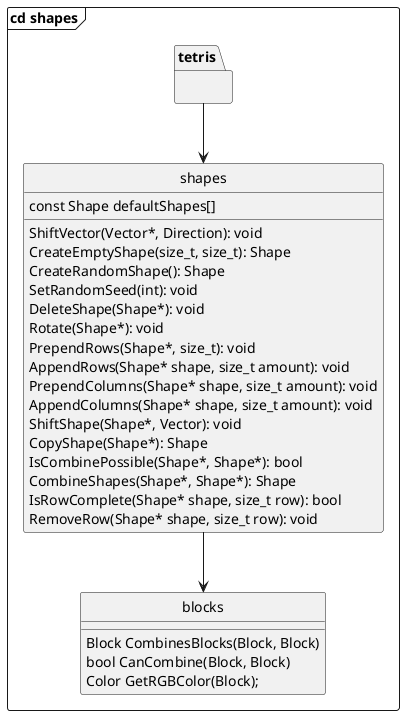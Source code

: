 @startuml
hide circle
top to bottom direction

frame "cd shapes" {
    package tetris {}
    class blocks {
        Block CombinesBlocks(Block, Block)
        bool CanCombine(Block, Block)
        Color GetRGBColor(Block);
    }
    class shapes {
        const Shape defaultShapes[]
        ShiftVector(Vector*, Direction): void
        CreateEmptyShape(size_t, size_t): Shape
        CreateRandomShape(): Shape
        SetRandomSeed(int): void
        DeleteShape(Shape*): void
        Rotate(Shape*): void
        PrependRows(Shape*, size_t): void
        AppendRows(Shape* shape, size_t amount): void
        PrependColumns(Shape* shape, size_t amount): void
        AppendColumns(Shape* shape, size_t amount): void
        ShiftShape(Shape*, Vector): void
        CopyShape(Shape*): Shape
        IsCombinePossible(Shape*, Shape*): bool
        CombineShapes(Shape*, Shape*): Shape
        IsRowComplete(Shape* shape, size_t row): bool
        RemoveRow(Shape* shape, size_t row): void
    }

    tetris --> shapes
    shapes --> blocks
}
@enduml